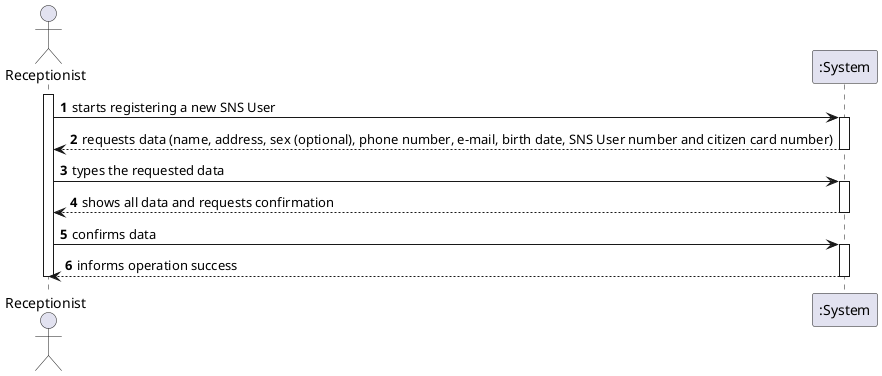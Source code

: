 @startuml
'https://plantuml.com/sequence-diagram

autonumber
actor "Receptionist" as rec

activate rec
rec -> ":System" : starts registering a new SNS User
activate ":System"
":System" --> rec : requests data (name, address, sex (optional), phone number, e-mail, birth date, SNS User number and citizen card number)
deactivate ":System"

rec -> ":System" : types the requested data
activate ":System"
":System" --> rec : shows all data and requests confirmation
deactivate ":System"

rec -> ":System" : confirms data
activate ":System"
":System" --> rec : informs operation success
deactivate ":System"

deactivate rec
@enduml